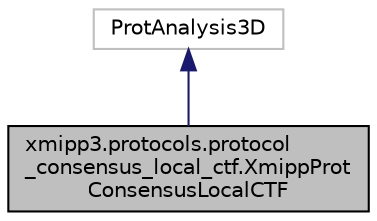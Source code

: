 digraph "xmipp3.protocols.protocol_consensus_local_ctf.XmippProtConsensusLocalCTF"
{
  edge [fontname="Helvetica",fontsize="10",labelfontname="Helvetica",labelfontsize="10"];
  node [fontname="Helvetica",fontsize="10",shape=record];
  Node0 [label="xmipp3.protocols.protocol\l_consensus_local_ctf.XmippProt\lConsensusLocalCTF",height=0.2,width=0.4,color="black", fillcolor="grey75", style="filled", fontcolor="black"];
  Node1 -> Node0 [dir="back",color="midnightblue",fontsize="10",style="solid",fontname="Helvetica"];
  Node1 [label="ProtAnalysis3D",height=0.2,width=0.4,color="grey75", fillcolor="white", style="filled"];
}
